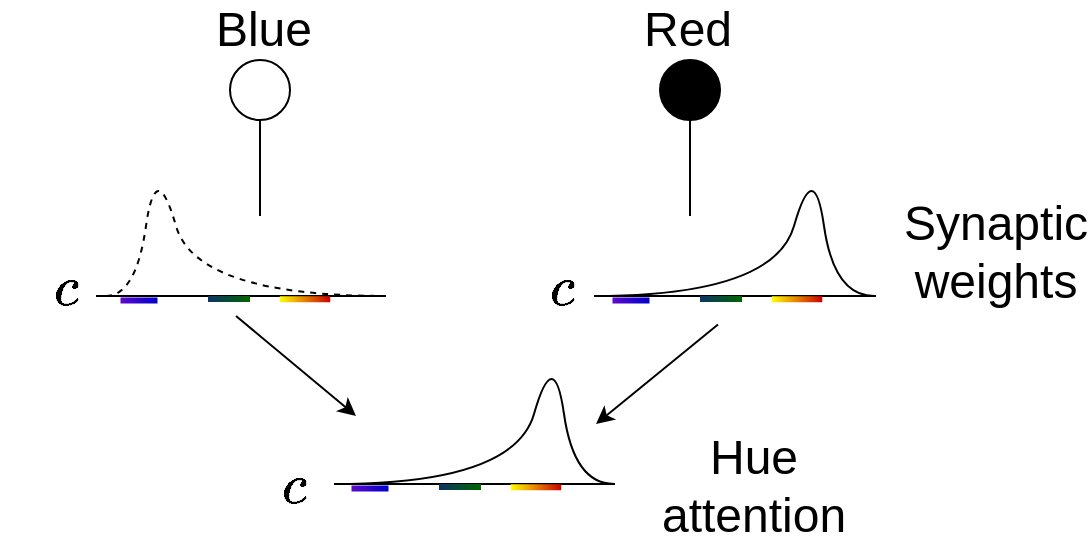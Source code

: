 <mxfile version="16.2.6" type="device"><diagram id="nk-4moqlu1jw_W-vwtKc" name="Page-1"><mxGraphModel dx="918" dy="450" grid="1" gridSize="10" guides="1" tooltips="1" connect="1" arrows="1" fold="1" page="1" pageScale="1" pageWidth="850" pageHeight="1100" math="1" shadow="0"><root><mxCell id="0"/><mxCell id="1" parent="0"/><mxCell id="y0OpWV2QsHegmKQUdnpM-9" value="" style="ellipse;whiteSpace=wrap;html=1;aspect=fixed;rotation=90;fillColor=#000000;" parent="1" vertex="1"><mxGeometry x="372" y="82" width="30" height="30" as="geometry"/></mxCell><mxCell id="y0OpWV2QsHegmKQUdnpM-10" value="" style="ellipse;whiteSpace=wrap;html=1;aspect=fixed;rotation=90;" parent="1" vertex="1"><mxGeometry x="157" y="82" width="30" height="30" as="geometry"/></mxCell><mxCell id="y0OpWV2QsHegmKQUdnpM-11" value="&lt;font style=&quot;font-size: 24px&quot;&gt;Red&lt;/font&gt;" style="text;html=1;strokeColor=none;fillColor=none;align=center;verticalAlign=middle;whiteSpace=wrap;rounded=0;rotation=0;" parent="1" vertex="1"><mxGeometry x="356" y="52" width="60" height="30" as="geometry"/></mxCell><mxCell id="y0OpWV2QsHegmKQUdnpM-12" value="&lt;font style=&quot;font-size: 24px&quot;&gt;Blue&lt;/font&gt;" style="text;html=1;strokeColor=none;fillColor=none;align=center;verticalAlign=middle;whiteSpace=wrap;rounded=0;rotation=0;" parent="1" vertex="1"><mxGeometry x="144" y="52" width="60" height="30" as="geometry"/></mxCell><mxCell id="y0OpWV2QsHegmKQUdnpM-13" value="" style="curved=1;endArrow=none;html=1;rounded=0;fontSize=24;endFill=0;" parent="1" edge="1"><mxGeometry width="50" height="50" relative="1" as="geometry"><mxPoint x="339" y="200" as="sourcePoint"/><mxPoint x="479" y="200" as="targetPoint"/><Array as="points"><mxPoint x="429" y="200"/><mxPoint x="449" y="130"/><mxPoint x="459" y="200"/></Array></mxGeometry></mxCell><mxCell id="y0OpWV2QsHegmKQUdnpM-18" value="" style="curved=1;endArrow=none;html=1;rounded=0;fontSize=24;endFill=0;dashed=1;" parent="1" edge="1"><mxGeometry width="50" height="50" relative="1" as="geometry"><mxPoint x="95" y="200" as="sourcePoint"/><mxPoint x="235" y="200" as="targetPoint"/><Array as="points"><mxPoint x="110" y="200"/><mxPoint x="120" y="130"/><mxPoint x="140" y="200"/></Array></mxGeometry></mxCell><mxCell id="y0OpWV2QsHegmKQUdnpM-19" value="" style="endArrow=none;startArrow=none;html=1;rounded=0;fontSize=24;startFill=0;endFill=0;" parent="1" edge="1"><mxGeometry width="50" height="50" relative="1" as="geometry"><mxPoint x="340" y="200" as="sourcePoint"/><mxPoint x="480" y="200" as="targetPoint"/></mxGeometry></mxCell><mxCell id="y0OpWV2QsHegmKQUdnpM-21" value="&lt;font style=&quot;font-size: 24px&quot;&gt;$$c$$&lt;/font&gt;" style="text;html=1;strokeColor=none;fillColor=none;align=center;verticalAlign=middle;whiteSpace=wrap;rounded=0;rotation=0;" parent="1" vertex="1"><mxGeometry x="308" y="185" width="30" height="24" as="geometry"/></mxCell><mxCell id="y0OpWV2QsHegmKQUdnpM-22" value="" style="endArrow=none;startArrow=none;html=1;rounded=0;fontSize=24;startFill=0;endFill=0;" parent="1" edge="1"><mxGeometry width="50" height="50" relative="1" as="geometry"><mxPoint x="90" y="200" as="sourcePoint"/><mxPoint x="230" y="200" as="targetPoint"/></mxGeometry></mxCell><mxCell id="y0OpWV2QsHegmKQUdnpM-28" value="" style="rounded=0;whiteSpace=wrap;html=1;strokeColor=none;fillColor=#CC0000;gradientColor=#FFFF00;rotation=90;" parent="1" vertex="1"><mxGeometry x="439" y="189" width="3" height="25.25" as="geometry"/></mxCell><mxCell id="y0OpWV2QsHegmKQUdnpM-29" value="" style="rounded=0;whiteSpace=wrap;html=1;strokeColor=none;fillColor=#006600;gradientColor=#0E3466;rotation=90;" parent="1" vertex="1"><mxGeometry x="401" y="191" width="3" height="21" as="geometry"/></mxCell><mxCell id="y0OpWV2QsHegmKQUdnpM-30" value="" style="rounded=0;whiteSpace=wrap;html=1;strokeColor=none;fillColor=#0000CC;gradientColor=#5E0ACC;rotation=90;" parent="1" vertex="1"><mxGeometry x="356" y="193" width="3" height="18.5" as="geometry"/></mxCell><mxCell id="y0OpWV2QsHegmKQUdnpM-31" value="" style="endArrow=none;startArrow=none;html=1;rounded=0;fontSize=24;startFill=0;endFill=0;" parent="1" edge="1"><mxGeometry width="50" height="50" relative="1" as="geometry"><mxPoint x="94" y="200" as="sourcePoint"/><mxPoint x="234" y="200" as="targetPoint"/></mxGeometry></mxCell><mxCell id="y0OpWV2QsHegmKQUdnpM-32" value="" style="rounded=0;whiteSpace=wrap;html=1;strokeColor=none;fillColor=#CC0000;gradientColor=#FFFF00;rotation=90;" parent="1" vertex="1"><mxGeometry x="193" y="189" width="3" height="25.25" as="geometry"/></mxCell><mxCell id="y0OpWV2QsHegmKQUdnpM-33" value="" style="rounded=0;whiteSpace=wrap;html=1;strokeColor=none;fillColor=#006600;gradientColor=#0E3466;rotation=90;" parent="1" vertex="1"><mxGeometry x="155" y="191" width="3" height="21" as="geometry"/></mxCell><mxCell id="y0OpWV2QsHegmKQUdnpM-34" value="" style="rounded=0;whiteSpace=wrap;html=1;strokeColor=none;fillColor=#0000CC;gradientColor=#5E0ACC;rotation=90;" parent="1" vertex="1"><mxGeometry x="110" y="193" width="3" height="18.5" as="geometry"/></mxCell><mxCell id="y0OpWV2QsHegmKQUdnpM-35" value="" style="endArrow=none;startArrow=none;html=1;rounded=0;fontSize=24;startFill=0;endFill=0;" parent="1" edge="1"><mxGeometry width="50" height="50" relative="1" as="geometry"><mxPoint x="209.5" y="294" as="sourcePoint"/><mxPoint x="349.5" y="294" as="targetPoint"/></mxGeometry></mxCell><mxCell id="y0OpWV2QsHegmKQUdnpM-37" value="" style="rounded=0;whiteSpace=wrap;html=1;strokeColor=none;fillColor=#CC0000;gradientColor=#FFFF00;rotation=90;" parent="1" vertex="1"><mxGeometry x="308.5" y="283" width="3" height="25.25" as="geometry"/></mxCell><mxCell id="y0OpWV2QsHegmKQUdnpM-38" value="" style="rounded=0;whiteSpace=wrap;html=1;strokeColor=none;fillColor=#006600;gradientColor=#0E3466;rotation=90;" parent="1" vertex="1"><mxGeometry x="270.5" y="285" width="3" height="21" as="geometry"/></mxCell><mxCell id="y0OpWV2QsHegmKQUdnpM-39" value="" style="rounded=0;whiteSpace=wrap;html=1;strokeColor=none;fillColor=#0000CC;gradientColor=#5E0ACC;rotation=90;" parent="1" vertex="1"><mxGeometry x="225.5" y="287" width="3" height="18.5" as="geometry"/></mxCell><mxCell id="y0OpWV2QsHegmKQUdnpM-40" value="&lt;font style=&quot;font-size: 24px&quot;&gt;Hue attention&lt;/font&gt;" style="text;html=1;strokeColor=none;fillColor=none;align=center;verticalAlign=middle;whiteSpace=wrap;rounded=0;rotation=0;" parent="1" vertex="1"><mxGeometry x="388.5" y="280" width="60" height="30" as="geometry"/></mxCell><mxCell id="y0OpWV2QsHegmKQUdnpM-42" value="&lt;font style=&quot;font-size: 24px&quot;&gt;$$c$$&lt;/font&gt;" style="text;html=1;strokeColor=none;fillColor=none;align=center;verticalAlign=middle;whiteSpace=wrap;rounded=0;rotation=0;" parent="1" vertex="1"><mxGeometry x="60" y="185" width="30" height="24" as="geometry"/></mxCell><mxCell id="y0OpWV2QsHegmKQUdnpM-43" value="&lt;font style=&quot;font-size: 24px&quot;&gt;$$c$$&lt;/font&gt;" style="text;html=1;strokeColor=none;fillColor=none;align=center;verticalAlign=middle;whiteSpace=wrap;rounded=0;rotation=0;" parent="1" vertex="1"><mxGeometry x="174" y="284" width="30" height="24" as="geometry"/></mxCell><mxCell id="y0OpWV2QsHegmKQUdnpM-46" value="" style="endArrow=none;html=1;rounded=0;fontSize=24;exitX=1;exitY=0.5;exitDx=0;exitDy=0;endFill=0;" parent="1" source="y0OpWV2QsHegmKQUdnpM-10" edge="1"><mxGeometry width="50" height="50" relative="1" as="geometry"><mxPoint x="240" y="190" as="sourcePoint"/><mxPoint x="172" y="160" as="targetPoint"/></mxGeometry></mxCell><mxCell id="y0OpWV2QsHegmKQUdnpM-47" value="" style="endArrow=none;html=1;rounded=0;fontSize=24;exitX=1;exitY=0.5;exitDx=0;exitDy=0;endFill=0;" parent="1" source="y0OpWV2QsHegmKQUdnpM-9" edge="1"><mxGeometry width="50" height="50" relative="1" as="geometry"><mxPoint x="280" y="160" as="sourcePoint"/><mxPoint x="387" y="160" as="targetPoint"/></mxGeometry></mxCell><mxCell id="y0OpWV2QsHegmKQUdnpM-48" value="" style="endArrow=classic;html=1;rounded=0;fontSize=24;" parent="1" edge="1"><mxGeometry width="50" height="50" relative="1" as="geometry"><mxPoint x="160" y="210" as="sourcePoint"/><mxPoint x="220" y="260" as="targetPoint"/></mxGeometry></mxCell><mxCell id="y0OpWV2QsHegmKQUdnpM-49" value="" style="endArrow=classic;html=1;rounded=0;fontSize=24;" parent="1" edge="1"><mxGeometry width="50" height="50" relative="1" as="geometry"><mxPoint x="401" y="214.25" as="sourcePoint"/><mxPoint x="340" y="264" as="targetPoint"/></mxGeometry></mxCell><mxCell id="y0OpWV2QsHegmKQUdnpM-51" value="" style="curved=1;endArrow=none;html=1;rounded=0;fontSize=24;endFill=0;" parent="1" edge="1"><mxGeometry width="50" height="50" relative="1" as="geometry"><mxPoint x="209.0" y="294" as="sourcePoint"/><mxPoint x="349" y="294" as="targetPoint"/><Array as="points"><mxPoint x="299" y="294"/><mxPoint x="319" y="224"/><mxPoint x="329" y="294"/></Array></mxGeometry></mxCell><mxCell id="aiXyW-q68yqFSsidUdZK-1" value="&lt;font style=&quot;font-size: 24px&quot;&gt;Synaptic weights&lt;/font&gt;" style="text;html=1;strokeColor=none;fillColor=none;align=center;verticalAlign=middle;whiteSpace=wrap;rounded=0;rotation=0;" vertex="1" parent="1"><mxGeometry x="510" y="163" width="60" height="30" as="geometry"/></mxCell></root></mxGraphModel></diagram></mxfile>